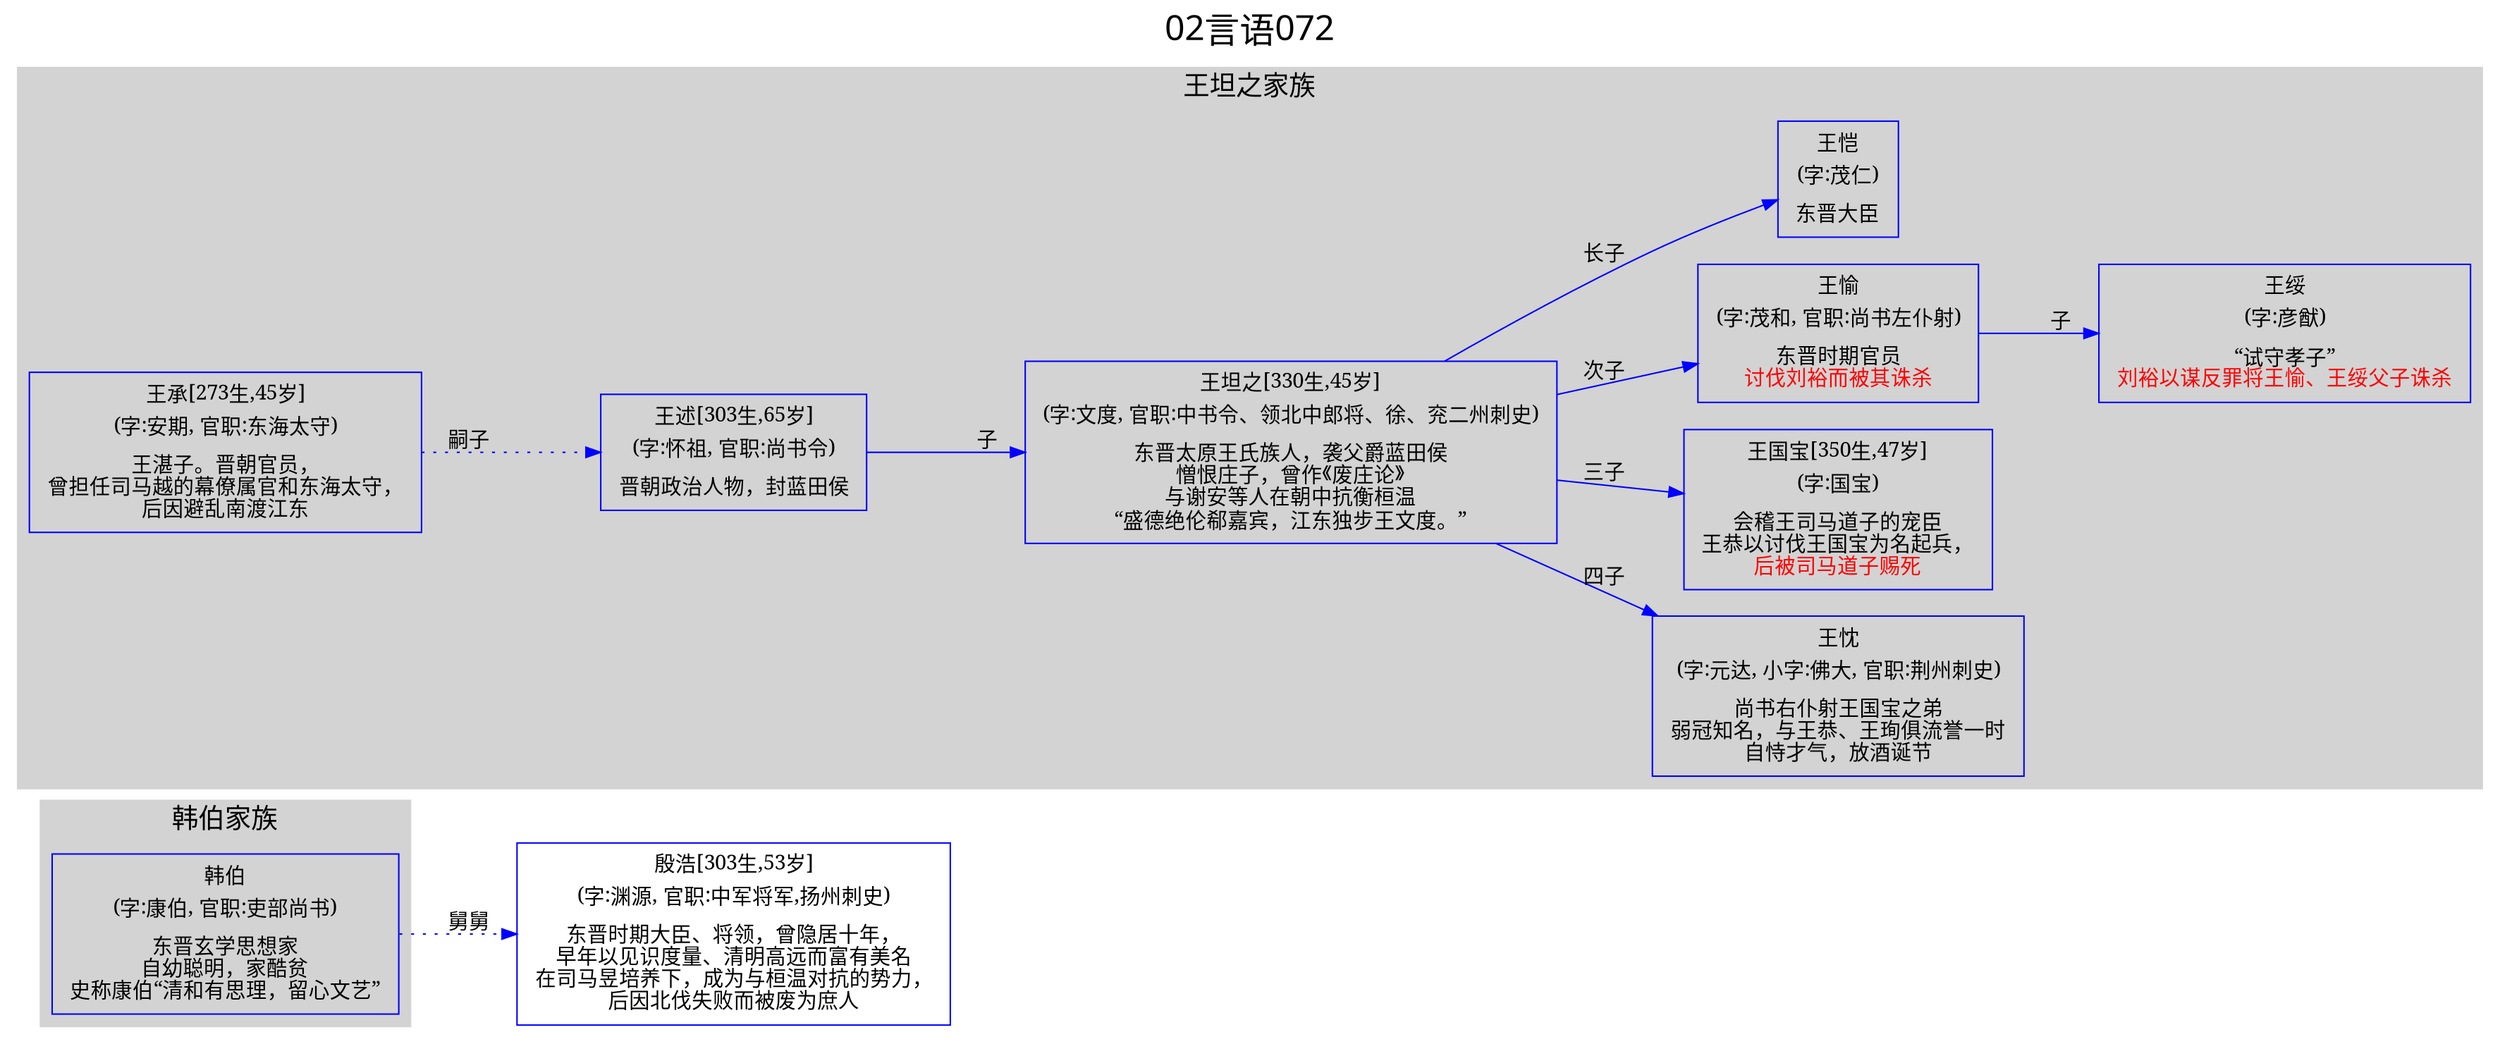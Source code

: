 
digraph
{
	rankdir = "LR";
	ranksep = 0.5;
	label = "02言语072";
	labelloc = "t";
	fontsize = "24";
	fontname = "SimHei";

	graph [style="filled", color="lightgrey"];
	node [fontname="SimSun"];
	edge [fontname="SimSun"];

	韩伯 [shape="box", color="blue", label=<<table border="0" cellborder="0"><tr><td>韩伯</td></tr><tr><td>(字:康伯, 官职:吏部尚书)</td></tr><tr><td></td></tr><tr><td>东晋玄学思想家<br/>自幼聪明，家酷贫<br/>史称康伯“清和有思理，留心文艺”<br/></td></tr></table>>];
	殷浩 [shape="box", color="blue", label=<<table border="0" cellborder="0"><tr><td>殷浩[303生,53岁]</td></tr><tr><td>(字:渊源, 官职:中军将军,扬州刺史)</td></tr><tr><td></td></tr><tr><td>东晋时期大臣、将领，曾隐居十年，<br/>早年以见识度量、清明高远而富有美名<br/>在司马昱培养下，成为与桓温对抗的势力，<br/>后因北伐失败而被废为庶人<br/></td></tr></table>>];
	王坦之 [shape="box", color="blue", label=<<table border="0" cellborder="0"><tr><td>王坦之[330生,45岁]</td></tr><tr><td>(字:文度, 官职:中书令、领北中郎将、徐、兖二州刺史)</td></tr><tr><td></td></tr><tr><td>东晋太原王氏族人，袭父爵蓝田侯<br/>憎恨庄子，曾作《废庄论》<br/>与谢安等人在朝中抗衡桓温<br/>“盛德绝伦郗嘉宾，江东独步王文度。”<br/></td></tr></table>>];
	王绥 [shape="box", color="blue", label=<<table border="0" cellborder="0"><tr><td>王绥</td></tr><tr><td>(字:彦猷)</td></tr><tr><td></td></tr><tr><td>“试守孝子”<br/><font color = 'red'>刘裕以谋反罪将王愉、王绥父子诛杀</font></td></tr></table>>];
	王忱 [shape="box", color="blue", label=<<table border="0" cellborder="0"><tr><td>王忱</td></tr><tr><td>(字:元达, 小字:佛大, 官职:荆州刺史)</td></tr><tr><td></td></tr><tr><td>尚书右仆射王国宝之弟<br/>弱冠知名，与王恭、王珣俱流誉一时<br/>自恃才气，放酒诞节<br/></td></tr></table>>];
	王国宝 [shape="box", color="blue", label=<<table border="0" cellborder="0"><tr><td>王国宝[350生,47岁]</td></tr><tr><td>(字:国宝)</td></tr><tr><td></td></tr><tr><td>会稽王司马道子的宠臣<br/>王恭以讨伐王国宝为名起兵，<br/><font color = 'red'>后被司马道子赐死</font></td></tr></table>>];
	王愉 [shape="box", color="blue", label=<<table border="0" cellborder="0"><tr><td>王愉</td></tr><tr><td>(字:茂和, 官职:尚书左仆射)</td></tr><tr><td></td></tr><tr><td>东晋时期官员<br/><font color = 'red'>讨伐刘裕而被其诛杀</font></td></tr></table>>];
	王恺 [shape="box", color="blue", label=<<table border="0" cellborder="0"><tr><td>王恺</td></tr><tr><td>(字:茂仁)</td></tr><tr><td></td></tr><tr><td>东晋大臣<br/></td></tr></table>>];
	王述 [shape="box", color="blue", label=<<table border="0" cellborder="0"><tr><td>王述[303生,65岁]</td></tr><tr><td>(字:怀祖, 官职:尚书令)</td></tr><tr><td></td></tr><tr><td>晋朝政治人物，封蓝田侯<br/></td></tr></table>>];
	王承 [shape="box", color="blue", label=<<table border="0" cellborder="0"><tr><td>王承[273生,45岁]</td></tr><tr><td>(字:安期, 官职:东海太守)</td></tr><tr><td></td></tr><tr><td>王湛子。晋朝官员，<br/>曾担任司马越的幕僚属官和东海太守，<br/>后因避乱南渡江东<br/></td></tr></table>>];

	韩伯 -> 殷浩 [label="舅舅", style=dotted, color="blue"];
	王承 -> 王述 [label="嗣子", style=dotted, color="blue"];
	王述 -> 王坦之 [label="子", style=solid, color="blue"];
	王坦之 -> 王恺 [label="长子", style=solid, color="blue"];
	王坦之 -> 王愉 [label="次子", style=solid, color="blue"];
	王坦之 -> 王国宝 [label="三子", style=solid, color="blue"];
	王坦之 -> 王忱 [label="四子", style=solid, color="blue"];
	王愉 -> 王绥 [label="子", style=solid, color="blue"];


	subgraph "cluster_韩伯"
	{
		fontsize="18";
		label="韩伯家族";
		韩伯;
	}

	subgraph "cluster_王坦之"
	{
		fontsize="18";
		label="王坦之家族";
		王坦之;王绥;王忱;王国宝;王愉;王恺;王述;王承;
	}

}
